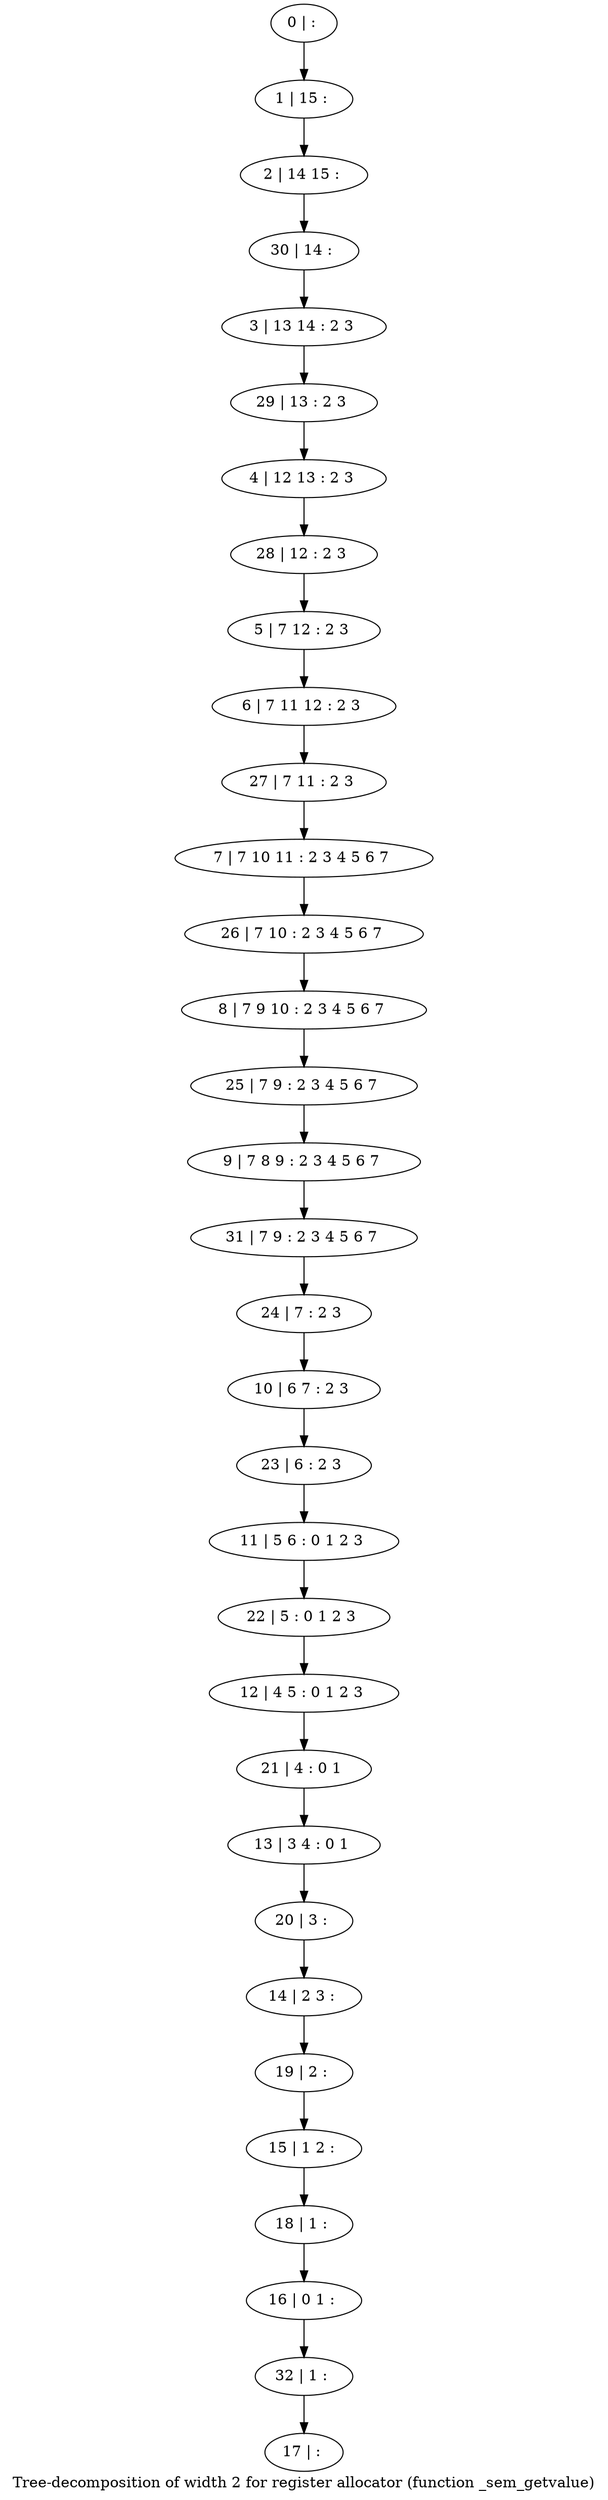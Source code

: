 digraph G {
graph [label="Tree-decomposition of width 2 for register allocator (function _sem_getvalue)"]
0[label="0 | : "];
1[label="1 | 15 : "];
2[label="2 | 14 15 : "];
3[label="3 | 13 14 : 2 3 "];
4[label="4 | 12 13 : 2 3 "];
5[label="5 | 7 12 : 2 3 "];
6[label="6 | 7 11 12 : 2 3 "];
7[label="7 | 7 10 11 : 2 3 4 5 6 7 "];
8[label="8 | 7 9 10 : 2 3 4 5 6 7 "];
9[label="9 | 7 8 9 : 2 3 4 5 6 7 "];
10[label="10 | 6 7 : 2 3 "];
11[label="11 | 5 6 : 0 1 2 3 "];
12[label="12 | 4 5 : 0 1 2 3 "];
13[label="13 | 3 4 : 0 1 "];
14[label="14 | 2 3 : "];
15[label="15 | 1 2 : "];
16[label="16 | 0 1 : "];
17[label="17 | : "];
18[label="18 | 1 : "];
19[label="19 | 2 : "];
20[label="20 | 3 : "];
21[label="21 | 4 : 0 1 "];
22[label="22 | 5 : 0 1 2 3 "];
23[label="23 | 6 : 2 3 "];
24[label="24 | 7 : 2 3 "];
25[label="25 | 7 9 : 2 3 4 5 6 7 "];
26[label="26 | 7 10 : 2 3 4 5 6 7 "];
27[label="27 | 7 11 : 2 3 "];
28[label="28 | 12 : 2 3 "];
29[label="29 | 13 : 2 3 "];
30[label="30 | 14 : "];
31[label="31 | 7 9 : 2 3 4 5 6 7 "];
32[label="32 | 1 : "];
0->1 ;
1->2 ;
5->6 ;
18->16 ;
15->18 ;
19->15 ;
14->19 ;
20->14 ;
13->20 ;
21->13 ;
12->21 ;
22->12 ;
11->22 ;
23->11 ;
10->23 ;
24->10 ;
25->9 ;
8->25 ;
26->8 ;
7->26 ;
27->7 ;
6->27 ;
28->5 ;
4->28 ;
29->4 ;
3->29 ;
30->3 ;
2->30 ;
31->24 ;
9->31 ;
32->17 ;
16->32 ;
}
